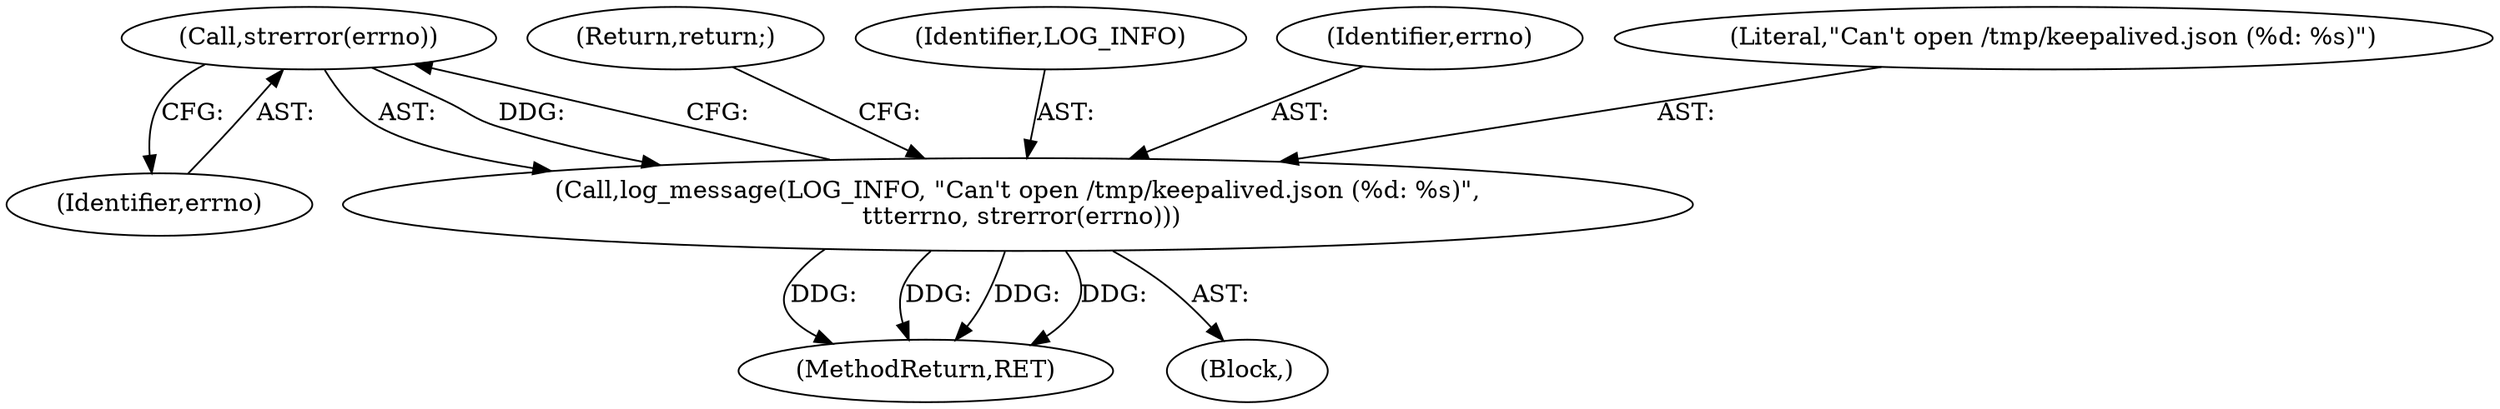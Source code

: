 digraph "0_keepalived_04f2d32871bb3b11d7dc024039952f2fe2750306_3@API" {
"1000125" [label="(Call,strerror(errno))"];
"1000121" [label="(Call,log_message(LOG_INFO, \"Can't open /tmp/keepalived.json (%d: %s)\",\n \t\t\terrno, strerror(errno)))"];
"1000960" [label="(MethodReturn,RET)"];
"1000120" [label="(Block,)"];
"1000127" [label="(Return,return;)"];
"1000122" [label="(Identifier,LOG_INFO)"];
"1000125" [label="(Call,strerror(errno))"];
"1000124" [label="(Identifier,errno)"];
"1000126" [label="(Identifier,errno)"];
"1000123" [label="(Literal,\"Can't open /tmp/keepalived.json (%d: %s)\")"];
"1000121" [label="(Call,log_message(LOG_INFO, \"Can't open /tmp/keepalived.json (%d: %s)\",\n \t\t\terrno, strerror(errno)))"];
"1000125" -> "1000121"  [label="AST: "];
"1000125" -> "1000126"  [label="CFG: "];
"1000126" -> "1000125"  [label="AST: "];
"1000121" -> "1000125"  [label="CFG: "];
"1000125" -> "1000121"  [label="DDG: "];
"1000121" -> "1000120"  [label="AST: "];
"1000122" -> "1000121"  [label="AST: "];
"1000123" -> "1000121"  [label="AST: "];
"1000124" -> "1000121"  [label="AST: "];
"1000127" -> "1000121"  [label="CFG: "];
"1000121" -> "1000960"  [label="DDG: "];
"1000121" -> "1000960"  [label="DDG: "];
"1000121" -> "1000960"  [label="DDG: "];
"1000121" -> "1000960"  [label="DDG: "];
}
